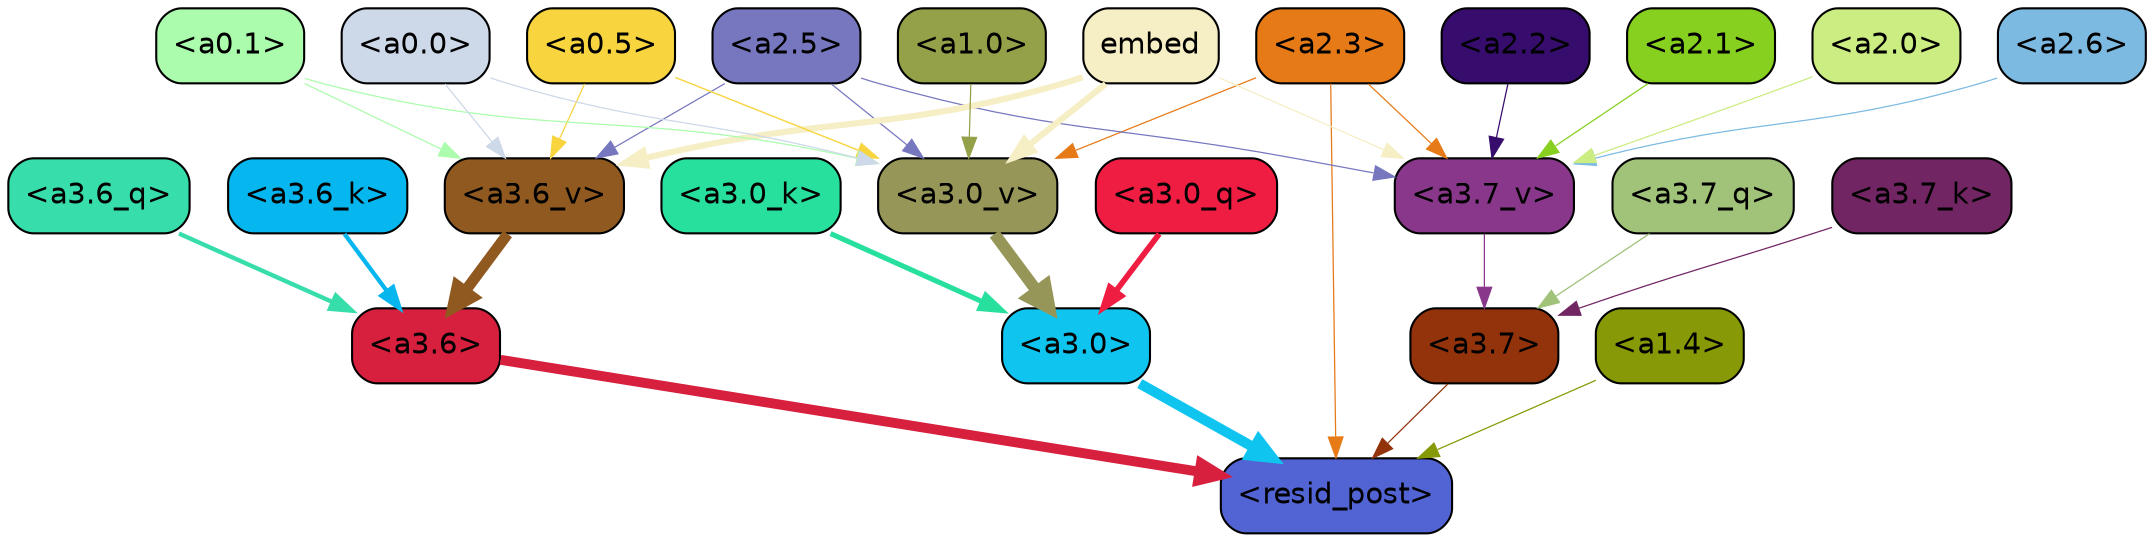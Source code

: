strict digraph "" {
	graph [bgcolor=transparent,
		layout=dot,
		overlap=false,
		splines=true
	];
	"<a3.7>"	[color=black,
		fillcolor="#93330c",
		fontname=Helvetica,
		shape=box,
		style="filled, rounded"];
	"<resid_post>"	[color=black,
		fillcolor="#5264d3",
		fontname=Helvetica,
		shape=box,
		style="filled, rounded"];
	"<a3.7>" -> "<resid_post>"	[color="#93330c",
		penwidth=0.6];
	"<a3.6>"	[color=black,
		fillcolor="#d71f3e",
		fontname=Helvetica,
		shape=box,
		style="filled, rounded"];
	"<a3.6>" -> "<resid_post>"	[color="#d71f3e",
		penwidth=4.751612067222595];
	"<a3.0>"	[color=black,
		fillcolor="#0fc5f0",
		fontname=Helvetica,
		shape=box,
		style="filled, rounded"];
	"<a3.0>" -> "<resid_post>"	[color="#0fc5f0",
		penwidth=4.884142994880676];
	"<a2.3>"	[color=black,
		fillcolor="#e67a17",
		fontname=Helvetica,
		shape=box,
		style="filled, rounded"];
	"<a2.3>" -> "<resid_post>"	[color="#e67a17",
		penwidth=0.6];
	"<a3.7_v>"	[color=black,
		fillcolor="#88378b",
		fontname=Helvetica,
		shape=box,
		style="filled, rounded"];
	"<a2.3>" -> "<a3.7_v>"	[color="#e67a17",
		penwidth=0.6];
	"<a3.0_v>"	[color=black,
		fillcolor="#969658",
		fontname=Helvetica,
		shape=box,
		style="filled, rounded"];
	"<a2.3>" -> "<a3.0_v>"	[color="#e67a17",
		penwidth=0.6];
	"<a1.4>"	[color=black,
		fillcolor="#889907",
		fontname=Helvetica,
		shape=box,
		style="filled, rounded"];
	"<a1.4>" -> "<resid_post>"	[color="#889907",
		penwidth=0.6];
	"<a3.7_q>"	[color=black,
		fillcolor="#a0c279",
		fontname=Helvetica,
		shape=box,
		style="filled, rounded"];
	"<a3.7_q>" -> "<a3.7>"	[color="#a0c279",
		penwidth=0.6];
	"<a3.6_q>"	[color=black,
		fillcolor="#38ddac",
		fontname=Helvetica,
		shape=box,
		style="filled, rounded"];
	"<a3.6_q>" -> "<a3.6>"	[color="#38ddac",
		penwidth=2.091020345687866];
	"<a3.0_q>"	[color=black,
		fillcolor="#f01d43",
		fontname=Helvetica,
		shape=box,
		style="filled, rounded"];
	"<a3.0_q>" -> "<a3.0>"	[color="#f01d43",
		penwidth=2.7421876192092896];
	"<a3.7_k>"	[color=black,
		fillcolor="#722563",
		fontname=Helvetica,
		shape=box,
		style="filled, rounded"];
	"<a3.7_k>" -> "<a3.7>"	[color="#722563",
		penwidth=0.6];
	"<a3.6_k>"	[color=black,
		fillcolor="#06b6ee",
		fontname=Helvetica,
		shape=box,
		style="filled, rounded"];
	"<a3.6_k>" -> "<a3.6>"	[color="#06b6ee",
		penwidth=2.048597991466522];
	"<a3.0_k>"	[color=black,
		fillcolor="#28e09e",
		fontname=Helvetica,
		shape=box,
		style="filled, rounded"];
	"<a3.0_k>" -> "<a3.0>"	[color="#28e09e",
		penwidth=2.476402521133423];
	"<a3.7_v>" -> "<a3.7>"	[color="#88378b",
		penwidth=0.6];
	"<a3.6_v>"	[color=black,
		fillcolor="#8f5920",
		fontname=Helvetica,
		shape=box,
		style="filled, rounded"];
	"<a3.6_v>" -> "<a3.6>"	[color="#8f5920",
		penwidth=5.2550448179244995];
	"<a3.0_v>" -> "<a3.0>"	[color="#969658",
		penwidth=5.652270674705505];
	"<a2.6>"	[color=black,
		fillcolor="#7dbae2",
		fontname=Helvetica,
		shape=box,
		style="filled, rounded"];
	"<a2.6>" -> "<a3.7_v>"	[color="#7dbae2",
		penwidth=0.6];
	"<a2.5>"	[color=black,
		fillcolor="#7777c0",
		fontname=Helvetica,
		shape=box,
		style="filled, rounded"];
	"<a2.5>" -> "<a3.7_v>"	[color="#7777c0",
		penwidth=0.6];
	"<a2.5>" -> "<a3.6_v>"	[color="#7777c0",
		penwidth=0.6];
	"<a2.5>" -> "<a3.0_v>"	[color="#7777c0",
		penwidth=0.6];
	"<a2.2>"	[color=black,
		fillcolor="#360c6c",
		fontname=Helvetica,
		shape=box,
		style="filled, rounded"];
	"<a2.2>" -> "<a3.7_v>"	[color="#360c6c",
		penwidth=0.6];
	"<a2.1>"	[color=black,
		fillcolor="#87d020",
		fontname=Helvetica,
		shape=box,
		style="filled, rounded"];
	"<a2.1>" -> "<a3.7_v>"	[color="#87d020",
		penwidth=0.6];
	"<a2.0>"	[color=black,
		fillcolor="#cced82",
		fontname=Helvetica,
		shape=box,
		style="filled, rounded"];
	"<a2.0>" -> "<a3.7_v>"	[color="#cced82",
		penwidth=0.6];
	embed	[color=black,
		fillcolor="#f6eec4",
		fontname=Helvetica,
		shape=box,
		style="filled, rounded"];
	embed -> "<a3.7_v>"	[color="#f6eec4",
		penwidth=0.6];
	embed -> "<a3.6_v>"	[color="#f6eec4",
		penwidth=2.9582033157348633];
	embed -> "<a3.0_v>"	[color="#f6eec4",
		penwidth=2.972973108291626];
	"<a0.5>"	[color=black,
		fillcolor="#f8d43f",
		fontname=Helvetica,
		shape=box,
		style="filled, rounded"];
	"<a0.5>" -> "<a3.6_v>"	[color="#f8d43f",
		penwidth=0.6];
	"<a0.5>" -> "<a3.0_v>"	[color="#f8d43f",
		penwidth=0.6790935099124908];
	"<a0.1>"	[color=black,
		fillcolor="#abfdad",
		fontname=Helvetica,
		shape=box,
		style="filled, rounded"];
	"<a0.1>" -> "<a3.6_v>"	[color="#abfdad",
		penwidth=0.6];
	"<a0.1>" -> "<a3.0_v>"	[color="#abfdad",
		penwidth=0.6];
	"<a0.0>"	[color=black,
		fillcolor="#cdd8e8",
		fontname=Helvetica,
		shape=box,
		style="filled, rounded"];
	"<a0.0>" -> "<a3.6_v>"	[color="#cdd8e8",
		penwidth=0.6];
	"<a0.0>" -> "<a3.0_v>"	[color="#cdd8e8",
		penwidth=0.6];
	"<a1.0>"	[color=black,
		fillcolor="#95a148",
		fontname=Helvetica,
		shape=box,
		style="filled, rounded"];
	"<a1.0>" -> "<a3.0_v>"	[color="#95a148",
		penwidth=0.6];
}
